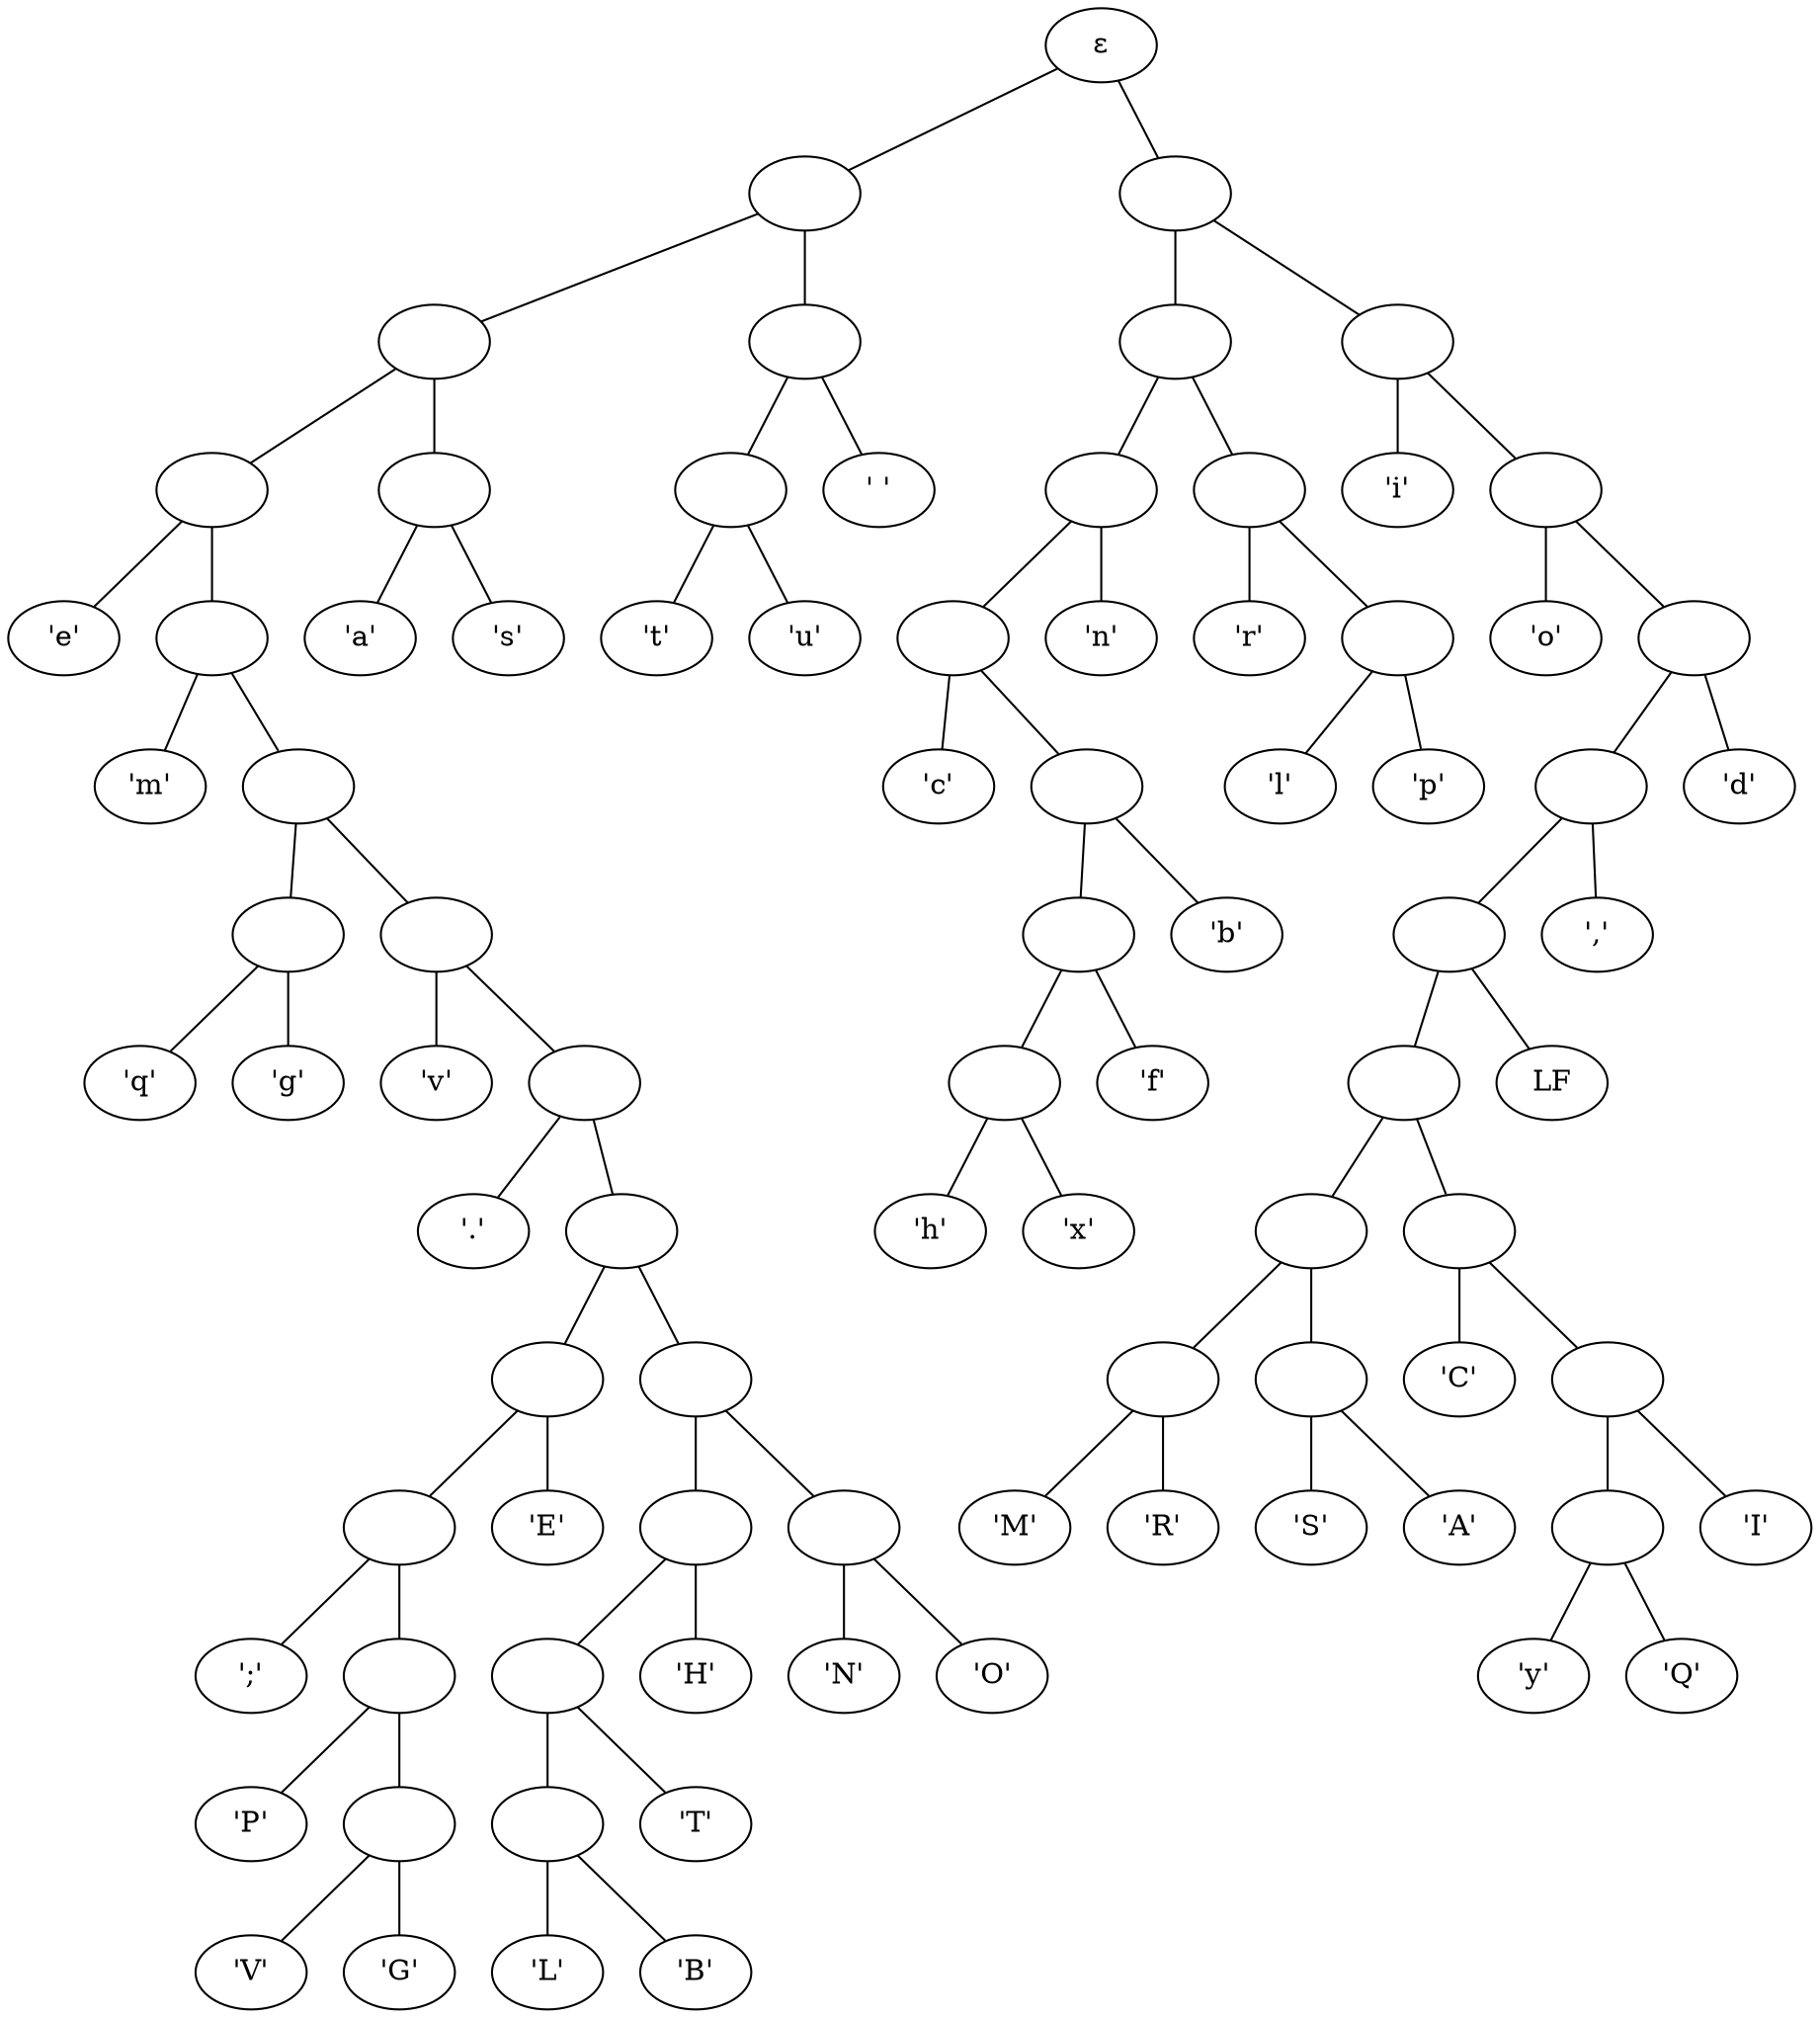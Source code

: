 
graph {
    0 
    0 [label="ε"]
    0 -- 1 -- 2 -- 3 -- 4    4 [label="'e'"]
    3 [label=""]
    3 -- 5 -- 6    6 [label="'m'"]
    5 [label=""]
    5 -- 7 -- 8 -- 9    9 [label="'q'"]
    8 [label=""]
    8 -- 10    10 [label="'g'"]
    7 [label=""]
    7 -- 11 -- 12    12 [label="'v'"]
    11 [label=""]
    11 -- 13 -- 14    14 [label="'.'"]
    13 [label=""]
    13 -- 15 -- 16 -- 17 -- 18    18 [label="';'"]
    17 [label=""]
    17 -- 19 -- 20    20 [label="'P'"]
    19 [label=""]
    19 -- 21 -- 22    22 [label="'V'"]
    21 [label=""]
    21 -- 23    23 [label="'G'"]
    16 [label=""]
    16 -- 24    24 [label="'E'"]
    15 [label=""]
    15 -- 25 -- 26 -- 27 -- 28 -- 29    29 [label="'L'"]
    28 [label=""]
    28 -- 30    30 [label="'B'"]
    27 [label=""]
    27 -- 31    31 [label="'T'"]
    26 [label=""]
    26 -- 32    32 [label="'H'"]
    25 [label=""]
    25 -- 33 -- 34    34 [label="'N'"]
    33 [label=""]
    33 -- 35    35 [label="'O'"]
    2 [label=""]
    2 -- 36 -- 37    37 [label="'a'"]
    36 [label=""]
    36 -- 38    38 [label="'s'"]
    1 [label=""]
    1 -- 39 -- 40 -- 41    41 [label="'t'"]
    40 [label=""]
    40 -- 42    42 [label="'u'"]
    39 [label=""]
    39 -- 43    43 [label="' '"]
    0 -- 44 -- 45 -- 46 -- 47 -- 48    48 [label="'c'"]
    47 [label=""]
    47 -- 49 -- 50 -- 51 -- 52    52 [label="'h'"]
    51 [label=""]
    51 -- 53    53 [label="'x'"]
    50 [label=""]
    50 -- 54    54 [label="'f'"]
    49 [label=""]
    49 -- 55    55 [label="'b'"]
    46 [label=""]
    46 -- 56    56 [label="'n'"]
    45 [label=""]
    45 -- 57 -- 58    58 [label="'r'"]
    57 [label=""]
    57 -- 59 -- 60    60 [label="'l'"]
    59 [label=""]
    59 -- 61    61 [label="'p'"]
    44 [label=""]
    44 -- 62 -- 63    63 [label="'i'"]
    62 [label=""]
    62 -- 64 -- 65    65 [label="'o'"]
    64 [label=""]
    64 -- 66 -- 67 -- 68 -- 69 -- 70 -- 71 -- 72    72 [label="'M'"]
    71 [label=""]
    71 -- 73    73 [label="'R'"]
    70 [label=""]
    70 -- 74 -- 75    75 [label="'S'"]
    74 [label=""]
    74 -- 76    76 [label="'A'"]
    69 [label=""]
    69 -- 77 -- 78    78 [label="'C'"]
    77 [label=""]
    77 -- 79 -- 80 -- 81    81 [label="'y'"]
    80 [label=""]
    80 -- 82    82 [label="'Q'"]
    79 [label=""]
    79 -- 83    83 [label="'I'"]
    68 [label=""]
    68 -- 84    84 [label="LF"]
    67 [label=""]
    67 -- 85    85 [label="','"]
    66 [label=""]
    66 -- 86    86 [label="'d'"]
}

